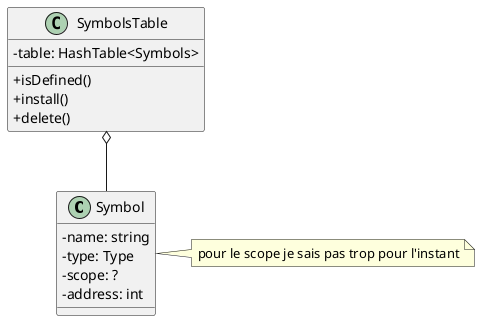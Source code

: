 @startuml
skinparam classAttributeIconSize 0

class Symbol {
  -name: string
  -type: Type
  -scope: ?
  -address: int
}

class SymbolsTable {
  -table: HashTable<Symbols>
  +isDefined()
  +install()
  +delete()
}

SymbolsTable o-- Symbol

note right of Symbol: pour le scope je sais pas trop pour l'instant
@enduml
